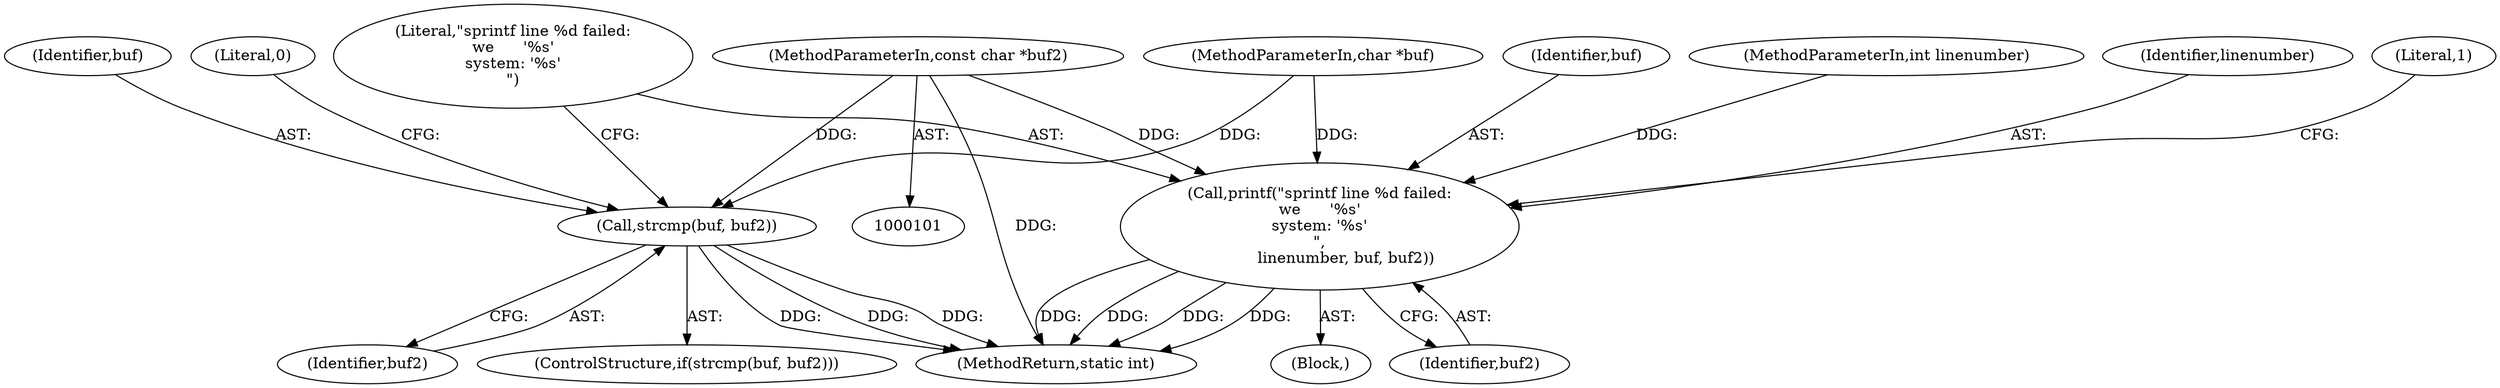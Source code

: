 digraph "0_curl_curl-7_51_0-162-g3ab3c16_0@pointer" {
"1000104" [label="(MethodParameterIn,const char *buf2)"];
"1000107" [label="(Call,strcmp(buf, buf2))"];
"1000111" [label="(Call,printf(\"sprintf line %d failed:\nwe      '%s'\nsystem: '%s'\n\",\n           linenumber, buf, buf2))"];
"1000119" [label="(Literal,0)"];
"1000112" [label="(Literal,\"sprintf line %d failed:\nwe      '%s'\nsystem: '%s'\n\")"];
"1000103" [label="(MethodParameterIn,char *buf)"];
"1000114" [label="(Identifier,buf)"];
"1000110" [label="(Block,)"];
"1000115" [label="(Identifier,buf2)"];
"1000102" [label="(MethodParameterIn,int linenumber)"];
"1000120" [label="(MethodReturn,static int)"];
"1000111" [label="(Call,printf(\"sprintf line %d failed:\nwe      '%s'\nsystem: '%s'\n\",\n           linenumber, buf, buf2))"];
"1000109" [label="(Identifier,buf2)"];
"1000113" [label="(Identifier,linenumber)"];
"1000117" [label="(Literal,1)"];
"1000108" [label="(Identifier,buf)"];
"1000106" [label="(ControlStructure,if(strcmp(buf, buf2)))"];
"1000104" [label="(MethodParameterIn,const char *buf2)"];
"1000107" [label="(Call,strcmp(buf, buf2))"];
"1000104" -> "1000101"  [label="AST: "];
"1000104" -> "1000120"  [label="DDG: "];
"1000104" -> "1000107"  [label="DDG: "];
"1000104" -> "1000111"  [label="DDG: "];
"1000107" -> "1000106"  [label="AST: "];
"1000107" -> "1000109"  [label="CFG: "];
"1000108" -> "1000107"  [label="AST: "];
"1000109" -> "1000107"  [label="AST: "];
"1000112" -> "1000107"  [label="CFG: "];
"1000119" -> "1000107"  [label="CFG: "];
"1000107" -> "1000120"  [label="DDG: "];
"1000107" -> "1000120"  [label="DDG: "];
"1000107" -> "1000120"  [label="DDG: "];
"1000103" -> "1000107"  [label="DDG: "];
"1000111" -> "1000110"  [label="AST: "];
"1000111" -> "1000115"  [label="CFG: "];
"1000112" -> "1000111"  [label="AST: "];
"1000113" -> "1000111"  [label="AST: "];
"1000114" -> "1000111"  [label="AST: "];
"1000115" -> "1000111"  [label="AST: "];
"1000117" -> "1000111"  [label="CFG: "];
"1000111" -> "1000120"  [label="DDG: "];
"1000111" -> "1000120"  [label="DDG: "];
"1000111" -> "1000120"  [label="DDG: "];
"1000111" -> "1000120"  [label="DDG: "];
"1000102" -> "1000111"  [label="DDG: "];
"1000103" -> "1000111"  [label="DDG: "];
}
